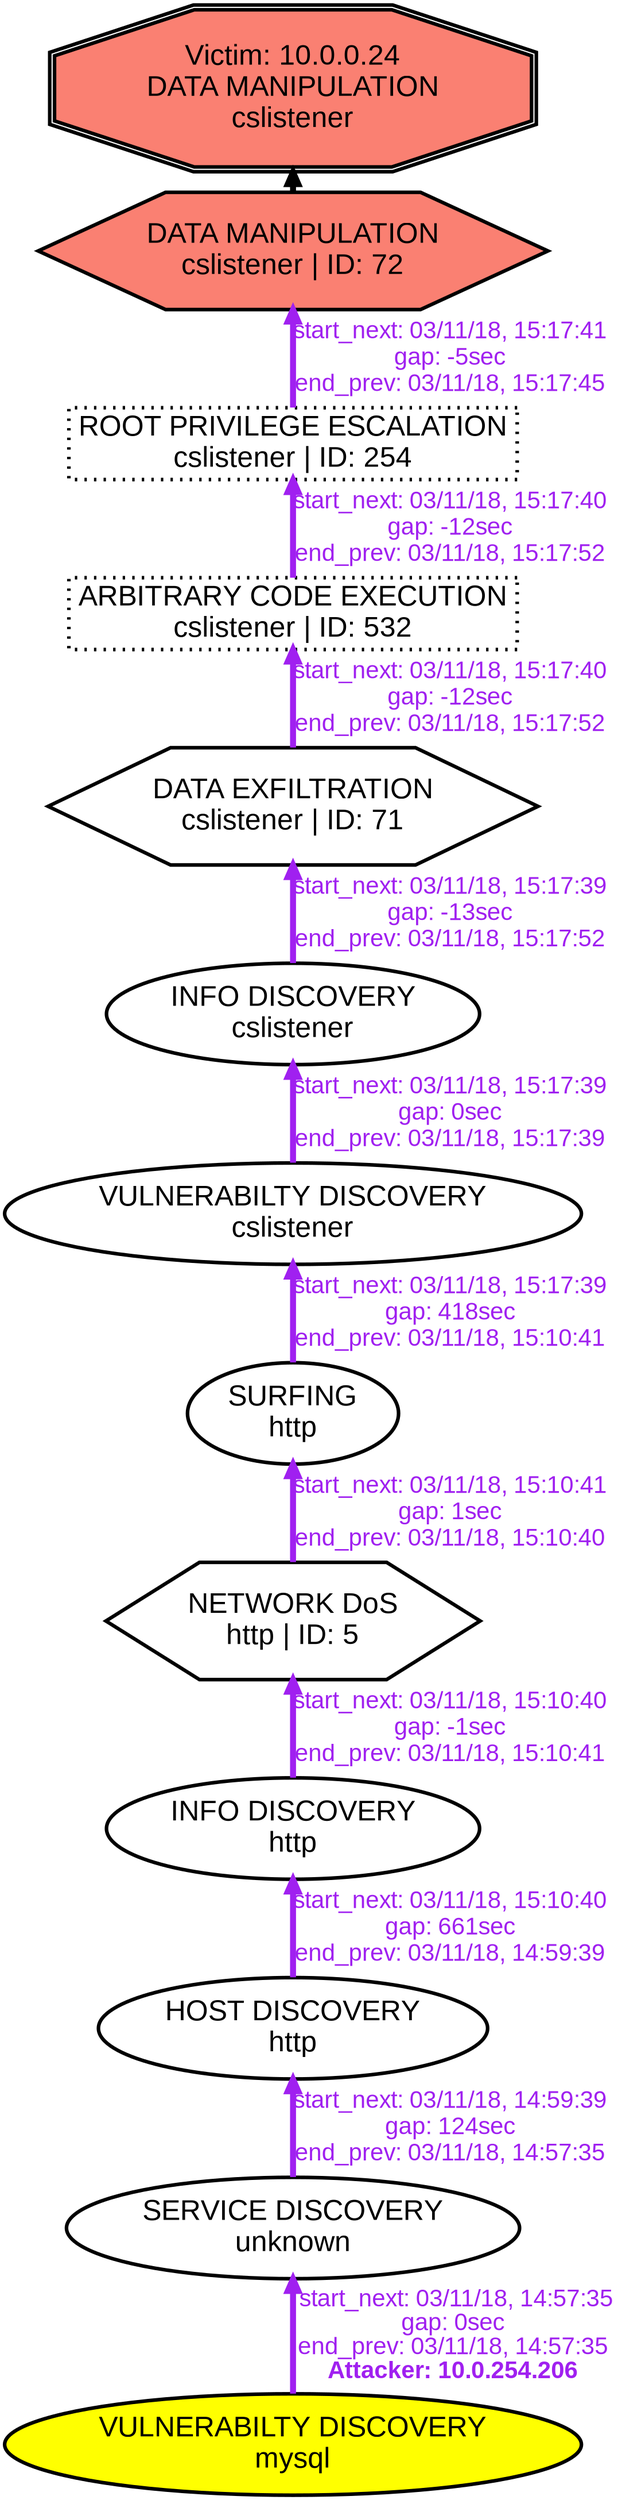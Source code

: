 digraph DATAMANIPULATIONcslistener {
rankdir="BT"; 
 graph [ nodesep="0.1", ranksep="0.02"] 
 node [ fontname=Arial, fontsize=24,penwidth=3]; 
 edge [ fontname=Arial, fontsize=20,penwidth=5 ];
"Victim: 10.0.0.24
DATA MANIPULATION
cslistener" [shape=doubleoctagon, style=filled, fillcolor=salmon];
{ rank = max; "Victim: 10.0.0.24
DATA MANIPULATION
cslistener"}
"DATA MANIPULATION
cslistener | ID: 72" -> "Victim: 10.0.0.24
DATA MANIPULATION
cslistener"
"DATA MANIPULATION
cslistener | ID: 72" [style=filled, fillcolor= salmon]
{ rank=same; "DATA MANIPULATION
cslistener | ID: 72"}
"VULNERABILTY DISCOVERY
mysql" [style=filled, fillcolor= yellow]
"VULNERABILTY DISCOVERY
mysql" -> "SERVICE DISCOVERY
unknown" [ color=purple] [label=<<font color="purple"> start_next: 03/11/18, 14:57:35<br/>gap: 0sec<br/>end_prev: 03/11/18, 14:57:35</font><br/><font color="purple"><b>Attacker: 10.0.254.206</b></font>>]
"SERVICE DISCOVERY
unknown" -> "HOST DISCOVERY
http" [ label="start_next: 03/11/18, 14:59:39
gap: 124sec
end_prev: 03/11/18, 14:57:35"][ fontcolor="purple" color=purple]
"HOST DISCOVERY
http" -> "INFO DISCOVERY
http" [ label="start_next: 03/11/18, 15:10:40
gap: 661sec
end_prev: 03/11/18, 14:59:39"][ fontcolor="purple" color=purple]
"INFO DISCOVERY
http" -> "NETWORK DoS
http | ID: 5" [ label="start_next: 03/11/18, 15:10:40
gap: -1sec
end_prev: 03/11/18, 15:10:41"][ fontcolor="purple" color=purple]
"NETWORK DoS
http | ID: 5" -> "SURFING
http" [ label="start_next: 03/11/18, 15:10:41
gap: 1sec
end_prev: 03/11/18, 15:10:40"][ fontcolor="purple" color=purple]
"SURFING
http" -> "VULNERABILTY DISCOVERY
cslistener" [ label="start_next: 03/11/18, 15:17:39
gap: 418sec
end_prev: 03/11/18, 15:10:41"][ fontcolor="purple" color=purple]
"VULNERABILTY DISCOVERY
cslistener" -> "INFO DISCOVERY
cslistener" [ label="start_next: 03/11/18, 15:17:39
gap: 0sec
end_prev: 03/11/18, 15:17:39"][ fontcolor="purple" color=purple]
"INFO DISCOVERY
cslistener" -> "DATA EXFILTRATION
cslistener | ID: 71" [ label="start_next: 03/11/18, 15:17:39
gap: -13sec
end_prev: 03/11/18, 15:17:52"][ fontcolor="purple" color=purple]
"DATA EXFILTRATION
cslistener | ID: 71" -> "ARBITRARY CODE EXECUTION
cslistener | ID: 532" [ label="start_next: 03/11/18, 15:17:40
gap: -12sec
end_prev: 03/11/18, 15:17:52"][ fontcolor="purple" color=purple]
"ARBITRARY CODE EXECUTION
cslistener | ID: 532" -> "ROOT PRIVILEGE ESCALATION
cslistener | ID: 254" [ label="start_next: 03/11/18, 15:17:40
gap: -12sec
end_prev: 03/11/18, 15:17:52"][ fontcolor="purple" color=purple]
"ROOT PRIVILEGE ESCALATION
cslistener | ID: 254" -> "DATA MANIPULATION
cslistener | ID: 72" [ label="start_next: 03/11/18, 15:17:41
gap: -5sec
end_prev: 03/11/18, 15:17:45"][ fontcolor="purple" color=purple]
"VULNERABILTY DISCOVERY
mysql" [shape=oval]
"VULNERABILTY DISCOVERY
mysql" [tooltip="ET SCAN Suspicious inbound to PostgreSQL port 5432
ET SCAN Suspicious inbound to mySQL port 3306
ET SCAN Suspicious inbound to MSSQL port 1433
ET SCAN Suspicious inbound to Oracle SQL port 1521"]
"SERVICE DISCOVERY
unknown" [shape=oval]
"SERVICE DISCOVERY
unknown" [tooltip="ET SCAN Potential VNC Scan 5900-5920
ET SCAN Potential VNC Scan 5800-5820"]
"HOST DISCOVERY
http" [shape=oval]
"HOST DISCOVERY
http" [tooltip="ET SCAN Nmap Scripting Engine User-Agent Detected (Nmap Scripting Engine)
ET SCAN Possible Nmap User-Agent Observed"]
"INFO DISCOVERY
http" [shape=oval]
"INFO DISCOVERY
http" [tooltip="GPL WEB_SERVER .htaccess access
GPL WEB_SERVER /~root access
GPL WEB_SERVER iisadmin access
GPL WEB_SERVER printenv access
GPL WEB_SERVER .htpasswd access
GPL WEB_SERVER global.asa access"]
"NETWORK DoS
http | ID: 5" [shape=hexagon]
"NETWORK DoS
http | ID: 5" [tooltip="ET WEB_SERVER Possible Cherokee Web Server GET AUX Request Denial Of Service Attempt"]
"SURFING
http" [shape=oval]
"SURFING
http" [tooltip="ET WEB_SERVER WEB-PHP phpinfo access"]
"VULNERABILTY DISCOVERY
cslistener" [shape=oval]
"VULNERABILTY DISCOVERY
cslistener" [tooltip="ET SCAN Nikto Web App Scan in Progress"]
"INFO DISCOVERY
cslistener" [shape=oval]
"INFO DISCOVERY
cslistener" [tooltip="GPL WEB_SERVER viewcode access
GPL WEB_SERVER .htaccess access
GPL WEB_SERVER writeto.cnf access
GPL WEB_SERVER iisadmin access
ET WEB_SPECIFIC_APPS Request to Wordpress W3TC Plug-in dbcache Directory
GPL WEB_SERVER services.cnf access
GPL EXPLOIT unicode directory traversal attempt
GPL WEB_SERVER service.cnf access
GPL EXPLOIT iisadmpwd attempt
ET WEB_SERVER PHP SESSION SuperGlobal in URI
GPL WEB_SERVER /~root access
GPL WEB_SERVER authors.pwd access
ET WEB_SERVER PHP ENV SuperGlobal in URI
GPL EXPLOIT .cnf access
ET POLICY Proxy TRACE Request - inbound
GPL WEB_SERVER .htpasswd access
GPL WEB_SERVER global.asa access
ET WEB_SERVER PHP SERVER SuperGlobal in URI
GPL EXPLOIT fpcount access
GPL WEB_SERVER globals.pl access
GPL WEB_SERVER service.pwd
GPL EXPLOIT ISAPI .idq attempt
ET WEB_SERVER PHP Easteregg Information-Disclosure (phpinfo)
GPL WEB_SERVER printenv access
GPL WEB_SERVER author.exe access
GPL EXPLOIT iissamples access
GPL EXPLOIT .htr access
ET WEB_SERVER PHP REQUEST SuperGlobal in URI"]
"DATA EXFILTRATION
cslistener | ID: 71" [shape=hexagon]
"DATA EXFILTRATION
cslistener | ID: 71" [tooltip="GPL WEB_SERVER Tomcat server snoop access
GPL EXPLOIT ISAPI .ida access
GPL EXPLOIT /msadc/samples/ access
ET WEB_SERVER ColdFusion componentutils access
ET WEB_SERVER /system32/ in Uri - Possible Protected Directory Access Attempt
ET WEB_SPECIFIC_APPS PHP-CGI query string parameter vulnerability
ET WEB_SERVER Possible XXE SYSTEM ENTITY in POST BODY.
ET WEB_SERVER /etc/shadow Detected in URI
GPL EXPLOIT ISAPI .idq access"]
"ARBITRARY CODE EXECUTION
cslistener | ID: 532" [style="dotted", shape=box]
"ARBITRARY CODE EXECUTION
cslistener | ID: 532" [tooltip="ET WEB_SPECIFIC_APPS BASE base_stat_common.php remote file include
ET WEB_SPECIFIC_APPS Golem Gaming Portal root_path Parameter Remote File inclusion Attempt
ET WEB_SPECIFIC_APPS WEB-PHP RCE PHPBB 2004-1315
ETPRO WEB_SPECIFIC_APPS PHPMoAdmin RCE Attempt
ET CURRENT_EVENTS QNAP Shellshock CVE-2014-6271
ET WEB_SERVER Exploit Suspected PHP Injection Attack (cmd=)
ET WEB_SERVER Possible CVE-2014-6271 Attempt in Headers"]
"ROOT PRIVILEGE ESCALATION
cslistener | ID: 254" [style="dotted", shape=box]
"ROOT PRIVILEGE ESCALATION
cslistener | ID: 254" [tooltip="ET WEB_SERVER ColdFusion administrator access
ETPRO WEB_SPECIFIC_APPS ipTIME firmware < 9.58 RCE
GPL EXPLOIT administrators.pwd access
GPL EXPLOIT CodeRed v2 root.exe access"]
"DATA MANIPULATION
cslistener | ID: 72" [shape=hexagon]
"DATA MANIPULATION
cslistener | ID: 72" [tooltip="ET WEB_SERVER Possible SQL Injection Attempt SELECT FROM
ET WEB_SERVER Possible SQL Injection Attempt UNION SELECT"]
}
